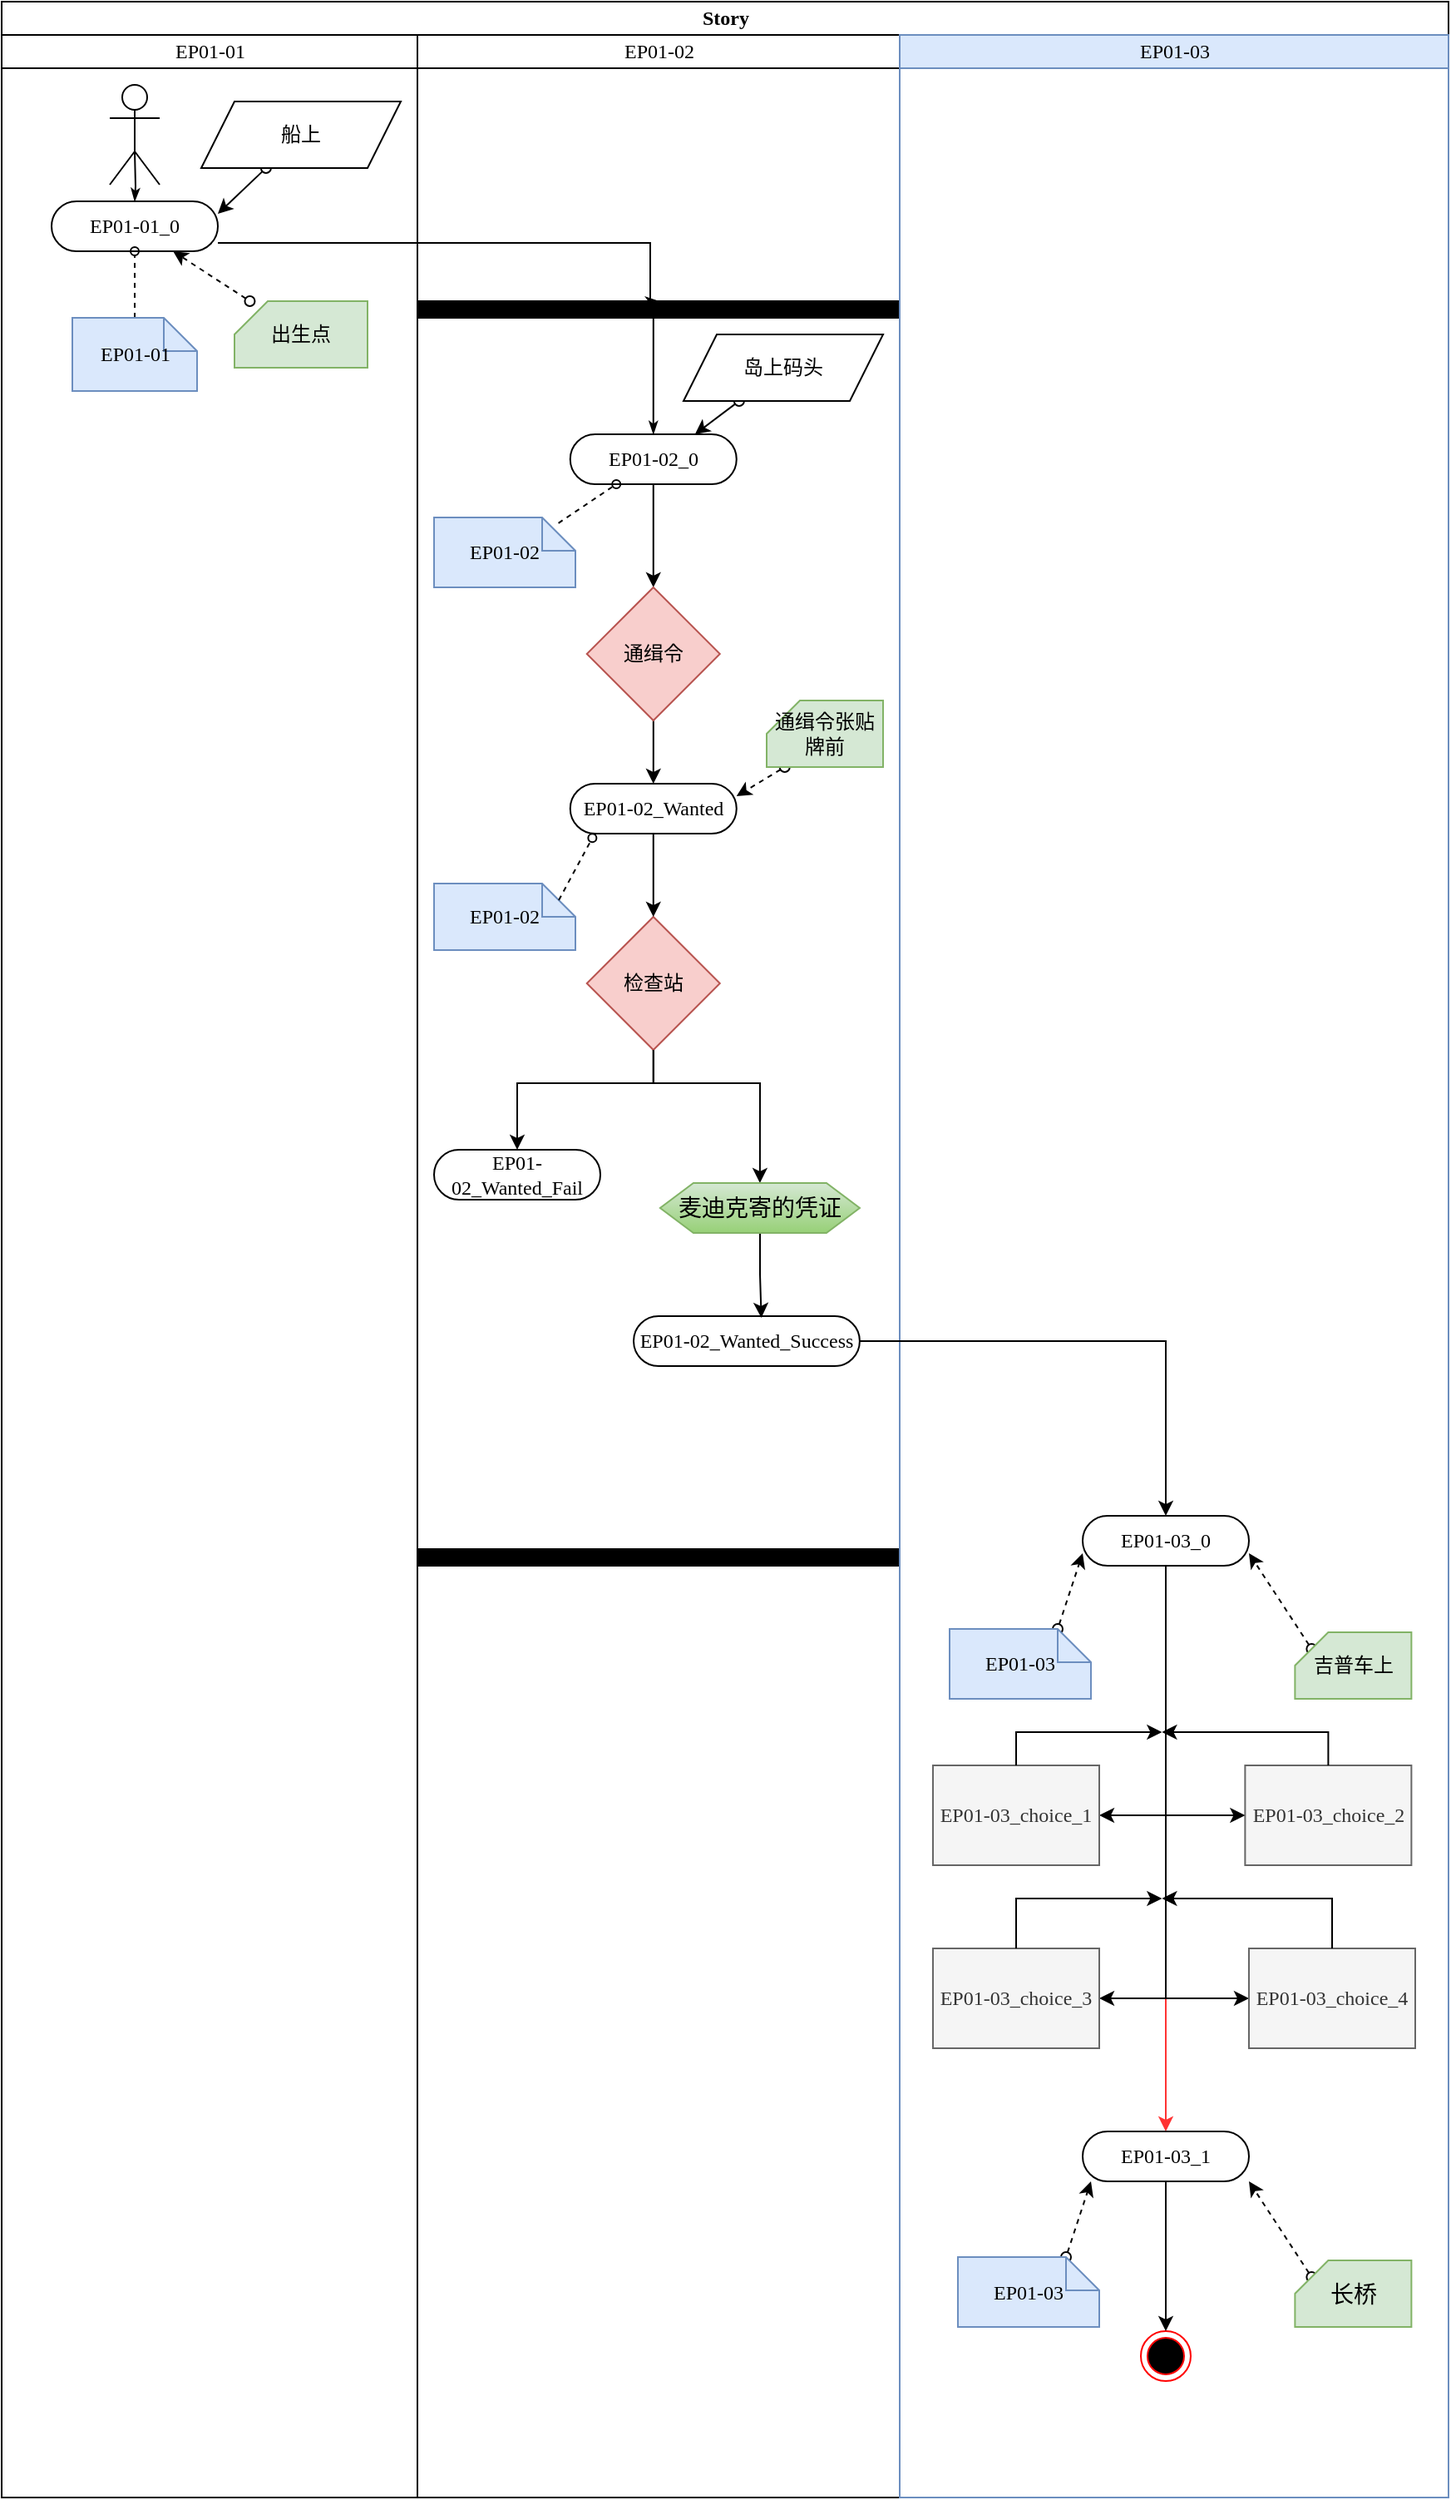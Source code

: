 <mxfile version="14.4.8" type="github">
  <diagram id="_a_BNXXkeJS8dzdbOXy6" name="Page-1">
    <mxGraphModel dx="1038" dy="1717" grid="1" gridSize="10" guides="1" tooltips="1" connect="1" arrows="1" fold="1" page="1" pageScale="1" pageWidth="827" pageHeight="1169" math="0" shadow="0">
      <root>
        <mxCell id="0" />
        <mxCell id="1" parent="0" />
        <mxCell id="cG7CtrtehDWe-CAibIM2-1" value="Story" style="swimlane;html=1;childLayout=stackLayout;startSize=20;rounded=0;shadow=0;comic=0;labelBackgroundColor=none;strokeWidth=1;fontFamily=Verdana;fontSize=12;align=center;" vertex="1" parent="1">
          <mxGeometry x="30" y="-1080" width="870" height="1500" as="geometry" />
        </mxCell>
        <mxCell id="cG7CtrtehDWe-CAibIM2-2" value="&lt;span style=&quot;font-family: &amp;#34;verdana&amp;#34; ; font-weight: 400&quot;&gt;EP01-01&lt;/span&gt;" style="swimlane;html=1;startSize=20;" vertex="1" parent="cG7CtrtehDWe-CAibIM2-1">
          <mxGeometry y="20" width="250" height="1480" as="geometry" />
        </mxCell>
        <mxCell id="cG7CtrtehDWe-CAibIM2-3" value="EP01-01_0" style="rounded=1;whiteSpace=wrap;html=1;shadow=0;comic=0;labelBackgroundColor=none;strokeWidth=1;fontFamily=Verdana;fontSize=12;align=center;arcSize=50;" vertex="1" parent="cG7CtrtehDWe-CAibIM2-2">
          <mxGeometry x="30" y="100" width="100" height="30" as="geometry" />
        </mxCell>
        <mxCell id="cG7CtrtehDWe-CAibIM2-4" style="edgeStyle=none;rounded=0;html=1;dashed=1;labelBackgroundColor=none;startArrow=none;startFill=0;startSize=5;endArrow=oval;endFill=0;endSize=5;jettySize=auto;orthogonalLoop=1;strokeWidth=1;fontFamily=Verdana;fontSize=12;entryX=0.5;entryY=1;entryDx=0;entryDy=0;exitX=0.5;exitY=0;exitDx=0;exitDy=0;exitPerimeter=0;" edge="1" parent="cG7CtrtehDWe-CAibIM2-2" source="cG7CtrtehDWe-CAibIM2-6" target="cG7CtrtehDWe-CAibIM2-3">
          <mxGeometry relative="1" as="geometry">
            <mxPoint x="150" y="257.878" as="sourcePoint" />
            <mxPoint x="112.955" y="238" as="targetPoint" />
          </mxGeometry>
        </mxCell>
        <mxCell id="cG7CtrtehDWe-CAibIM2-5" style="edgeStyle=orthogonalEdgeStyle;rounded=0;html=1;labelBackgroundColor=none;startArrow=none;startFill=0;startSize=5;endArrow=classicThin;endFill=1;endSize=5;jettySize=auto;orthogonalLoop=1;strokeWidth=1;fontFamily=Verdana;fontSize=12" edge="1" parent="cG7CtrtehDWe-CAibIM2-2" target="cG7CtrtehDWe-CAibIM2-3">
          <mxGeometry relative="1" as="geometry">
            <mxPoint x="80" y="70" as="sourcePoint" />
          </mxGeometry>
        </mxCell>
        <mxCell id="cG7CtrtehDWe-CAibIM2-6" value="EP01-01" style="shape=note;whiteSpace=wrap;html=1;rounded=0;shadow=0;comic=0;labelBackgroundColor=none;strokeWidth=1;fontFamily=Verdana;fontSize=12;align=center;size=20;fillColor=#dae8fc;strokeColor=#6c8ebf;" vertex="1" parent="cG7CtrtehDWe-CAibIM2-2">
          <mxGeometry x="42.5" y="170" width="75" height="44" as="geometry" />
        </mxCell>
        <mxCell id="cG7CtrtehDWe-CAibIM2-7" value="" style="shape=umlActor;verticalLabelPosition=bottom;verticalAlign=top;html=1;outlineConnect=0;" vertex="1" parent="cG7CtrtehDWe-CAibIM2-2">
          <mxGeometry x="65" y="30" width="30" height="60" as="geometry" />
        </mxCell>
        <mxCell id="cG7CtrtehDWe-CAibIM2-8" style="edgeStyle=none;rounded=0;orthogonalLoop=1;jettySize=auto;html=1;dashed=1;startArrow=oval;startFill=0;" edge="1" parent="cG7CtrtehDWe-CAibIM2-2" source="cG7CtrtehDWe-CAibIM2-9" target="cG7CtrtehDWe-CAibIM2-3">
          <mxGeometry relative="1" as="geometry" />
        </mxCell>
        <mxCell id="cG7CtrtehDWe-CAibIM2-9" value="出生点" style="shape=card;whiteSpace=wrap;html=1;size=20;fillColor=#d5e8d4;strokeColor=#82b366;" vertex="1" parent="cG7CtrtehDWe-CAibIM2-2">
          <mxGeometry x="140" y="160" width="80" height="40" as="geometry" />
        </mxCell>
        <mxCell id="cG7CtrtehDWe-CAibIM2-10" style="edgeStyle=none;rounded=0;orthogonalLoop=1;jettySize=auto;html=1;entryX=1;entryY=0.25;entryDx=0;entryDy=0;startArrow=oval;startFill=0;" edge="1" parent="cG7CtrtehDWe-CAibIM2-2" source="cG7CtrtehDWe-CAibIM2-11" target="cG7CtrtehDWe-CAibIM2-3">
          <mxGeometry relative="1" as="geometry" />
        </mxCell>
        <mxCell id="cG7CtrtehDWe-CAibIM2-11" value="船上" style="shape=parallelogram;perimeter=parallelogramPerimeter;whiteSpace=wrap;html=1;fixedSize=1;" vertex="1" parent="cG7CtrtehDWe-CAibIM2-2">
          <mxGeometry x="120" y="40" width="120" height="40" as="geometry" />
        </mxCell>
        <mxCell id="cG7CtrtehDWe-CAibIM2-12" style="edgeStyle=orthogonalEdgeStyle;rounded=0;html=1;entryX=0.5;entryY=0;labelBackgroundColor=none;startArrow=none;startFill=0;startSize=5;endArrow=classicThin;endFill=1;endSize=5;jettySize=auto;orthogonalLoop=1;strokeWidth=1;fontFamily=Verdana;fontSize=12" edge="1" parent="cG7CtrtehDWe-CAibIM2-1" source="cG7CtrtehDWe-CAibIM2-3" target="cG7CtrtehDWe-CAibIM2-14">
          <mxGeometry relative="1" as="geometry">
            <Array as="points">
              <mxPoint x="390" y="145" />
            </Array>
          </mxGeometry>
        </mxCell>
        <mxCell id="cG7CtrtehDWe-CAibIM2-13" value="&lt;span style=&quot;font-family: &amp;#34;verdana&amp;#34; ; font-weight: 400&quot;&gt;EP01-02&lt;/span&gt;" style="swimlane;html=1;startSize=20;" vertex="1" parent="cG7CtrtehDWe-CAibIM2-1">
          <mxGeometry x="250" y="20" width="290" height="1480" as="geometry" />
        </mxCell>
        <mxCell id="cG7CtrtehDWe-CAibIM2-14" value="" style="whiteSpace=wrap;html=1;rounded=0;shadow=0;comic=0;labelBackgroundColor=none;strokeWidth=1;fillColor=#000000;fontFamily=Verdana;fontSize=12;align=center;rotation=0;" vertex="1" parent="cG7CtrtehDWe-CAibIM2-13">
          <mxGeometry y="160" width="290" height="10" as="geometry" />
        </mxCell>
        <mxCell id="cG7CtrtehDWe-CAibIM2-15" style="edgeStyle=orthogonalEdgeStyle;rounded=0;orthogonalLoop=1;jettySize=auto;html=1;" edge="1" parent="cG7CtrtehDWe-CAibIM2-13" source="cG7CtrtehDWe-CAibIM2-16" target="cG7CtrtehDWe-CAibIM2-29">
          <mxGeometry relative="1" as="geometry" />
        </mxCell>
        <mxCell id="cG7CtrtehDWe-CAibIM2-16" value="EP01-02_0" style="rounded=1;whiteSpace=wrap;html=1;shadow=0;comic=0;labelBackgroundColor=none;strokeWidth=1;fontFamily=Verdana;fontSize=12;align=center;arcSize=50;" vertex="1" parent="cG7CtrtehDWe-CAibIM2-13">
          <mxGeometry x="91.88" y="240" width="100" height="30" as="geometry" />
        </mxCell>
        <mxCell id="cG7CtrtehDWe-CAibIM2-17" style="edgeStyle=orthogonalEdgeStyle;rounded=0;html=1;exitX=0.25;exitY=1;entryX=0.5;entryY=0;labelBackgroundColor=none;startArrow=none;startFill=0;startSize=5;endArrow=classicThin;endFill=1;endSize=5;jettySize=auto;orthogonalLoop=1;strokeWidth=1;fontFamily=Verdana;fontSize=12" edge="1" parent="cG7CtrtehDWe-CAibIM2-13" source="cG7CtrtehDWe-CAibIM2-14" target="cG7CtrtehDWe-CAibIM2-16">
          <mxGeometry relative="1" as="geometry">
            <Array as="points">
              <mxPoint x="142" y="170" />
            </Array>
          </mxGeometry>
        </mxCell>
        <mxCell id="cG7CtrtehDWe-CAibIM2-18" style="edgeStyle=none;rounded=0;html=1;labelBackgroundColor=none;startArrow=none;startFill=0;startSize=5;endArrow=oval;endFill=0;endSize=5;jettySize=auto;orthogonalLoop=1;strokeWidth=1;fontFamily=Verdana;fontSize=12;dashed=1;exitX=0.88;exitY=0.081;exitDx=0;exitDy=0;exitPerimeter=0;" edge="1" parent="cG7CtrtehDWe-CAibIM2-13" source="cG7CtrtehDWe-CAibIM2-19" target="cG7CtrtehDWe-CAibIM2-16">
          <mxGeometry relative="1" as="geometry">
            <mxPoint x="85.005" y="254" as="sourcePoint" />
          </mxGeometry>
        </mxCell>
        <mxCell id="cG7CtrtehDWe-CAibIM2-19" value="EP01-02" style="shape=note;whiteSpace=wrap;html=1;rounded=0;shadow=0;comic=0;labelBackgroundColor=none;strokeWidth=1;fontFamily=Verdana;fontSize=12;align=center;size=20;fillColor=#dae8fc;strokeColor=#6c8ebf;" vertex="1" parent="cG7CtrtehDWe-CAibIM2-13">
          <mxGeometry x="10.0" y="290" width="85" height="42" as="geometry" />
        </mxCell>
        <mxCell id="cG7CtrtehDWe-CAibIM2-20" style="edgeStyle=none;rounded=0;orthogonalLoop=1;jettySize=auto;html=1;dashed=1;startArrow=oval;startFill=0;entryX=1;entryY=0.25;entryDx=0;entryDy=0;" edge="1" parent="cG7CtrtehDWe-CAibIM2-13" target="cG7CtrtehDWe-CAibIM2-25">
          <mxGeometry relative="1" as="geometry">
            <mxPoint x="220.877" y="440" as="sourcePoint" />
          </mxGeometry>
        </mxCell>
        <mxCell id="cG7CtrtehDWe-CAibIM2-21" value="通缉令张贴牌前" style="shape=card;whiteSpace=wrap;html=1;size=20;fillColor=#d5e8d4;strokeColor=#82b366;" vertex="1" parent="cG7CtrtehDWe-CAibIM2-13">
          <mxGeometry x="210" y="400" width="70" height="40" as="geometry" />
        </mxCell>
        <mxCell id="cG7CtrtehDWe-CAibIM2-22" value="" style="whiteSpace=wrap;html=1;rounded=0;shadow=0;comic=0;labelBackgroundColor=none;strokeWidth=1;fillColor=#000000;fontFamily=Verdana;fontSize=12;align=center;rotation=0;" vertex="1" parent="cG7CtrtehDWe-CAibIM2-13">
          <mxGeometry y="910" width="290" height="10" as="geometry" />
        </mxCell>
        <mxCell id="cG7CtrtehDWe-CAibIM2-23" style="edgeStyle=none;rounded=0;orthogonalLoop=1;jettySize=auto;html=1;entryX=0.75;entryY=0;entryDx=0;entryDy=0;startArrow=oval;startFill=0;" edge="1" parent="cG7CtrtehDWe-CAibIM2-13" source="cG7CtrtehDWe-CAibIM2-24" target="cG7CtrtehDWe-CAibIM2-16">
          <mxGeometry relative="1" as="geometry">
            <mxPoint x="170" y="117.5" as="targetPoint" />
          </mxGeometry>
        </mxCell>
        <mxCell id="cG7CtrtehDWe-CAibIM2-24" value="岛上码头" style="shape=parallelogram;perimeter=parallelogramPerimeter;whiteSpace=wrap;html=1;fixedSize=1;" vertex="1" parent="cG7CtrtehDWe-CAibIM2-13">
          <mxGeometry x="160" y="180" width="120" height="40" as="geometry" />
        </mxCell>
        <mxCell id="cG7CtrtehDWe-CAibIM2-25" value="EP01-02_Wanted" style="rounded=1;whiteSpace=wrap;html=1;shadow=0;comic=0;labelBackgroundColor=none;strokeWidth=1;fontFamily=Verdana;fontSize=12;align=center;arcSize=50;" vertex="1" parent="cG7CtrtehDWe-CAibIM2-13">
          <mxGeometry x="91.88" y="450" width="100" height="30" as="geometry" />
        </mxCell>
        <mxCell id="cG7CtrtehDWe-CAibIM2-26" value="EP01-02" style="shape=note;whiteSpace=wrap;html=1;rounded=0;shadow=0;comic=0;labelBackgroundColor=none;strokeWidth=1;fontFamily=Verdana;fontSize=12;align=center;size=20;fillColor=#dae8fc;strokeColor=#6c8ebf;" vertex="1" parent="cG7CtrtehDWe-CAibIM2-13">
          <mxGeometry x="10" y="510" width="85" height="40" as="geometry" />
        </mxCell>
        <mxCell id="cG7CtrtehDWe-CAibIM2-27" style="edgeStyle=none;rounded=0;html=1;labelBackgroundColor=none;startArrow=none;startFill=0;startSize=5;endArrow=oval;endFill=0;endSize=5;jettySize=auto;orthogonalLoop=1;strokeWidth=1;fontFamily=Verdana;fontSize=12;dashed=1;exitX=0;exitY=0;exitDx=75;exitDy=10;exitPerimeter=0;entryX=0.133;entryY=1.087;entryDx=0;entryDy=0;entryPerimeter=0;" edge="1" parent="cG7CtrtehDWe-CAibIM2-13" target="cG7CtrtehDWe-CAibIM2-25">
          <mxGeometry relative="1" as="geometry">
            <mxPoint x="85" y="520" as="sourcePoint" />
            <mxPoint x="130.196" y="380" as="targetPoint" />
          </mxGeometry>
        </mxCell>
        <mxCell id="cG7CtrtehDWe-CAibIM2-28" style="edgeStyle=orthogonalEdgeStyle;rounded=0;orthogonalLoop=1;jettySize=auto;html=1;entryX=0.5;entryY=0;entryDx=0;entryDy=0;" edge="1" parent="cG7CtrtehDWe-CAibIM2-13" source="cG7CtrtehDWe-CAibIM2-29" target="cG7CtrtehDWe-CAibIM2-25">
          <mxGeometry relative="1" as="geometry" />
        </mxCell>
        <mxCell id="cG7CtrtehDWe-CAibIM2-29" value="通缉令" style="rhombus;whiteSpace=wrap;html=1;align=center;fillColor=#f8cecc;strokeColor=#b85450;" vertex="1" parent="cG7CtrtehDWe-CAibIM2-13">
          <mxGeometry x="101.88" y="332" width="80" height="80" as="geometry" />
        </mxCell>
        <mxCell id="cG7CtrtehDWe-CAibIM2-30" style="edgeStyle=orthogonalEdgeStyle;rounded=0;orthogonalLoop=1;jettySize=auto;html=1;entryX=0.5;entryY=0;entryDx=0;entryDy=0;strokeColor=#000000;" edge="1" parent="cG7CtrtehDWe-CAibIM2-13" source="cG7CtrtehDWe-CAibIM2-31" target="cG7CtrtehDWe-CAibIM2-36">
          <mxGeometry relative="1" as="geometry">
            <Array as="points">
              <mxPoint x="142" y="630" />
              <mxPoint x="206" y="630" />
            </Array>
          </mxGeometry>
        </mxCell>
        <mxCell id="cG7CtrtehDWe-CAibIM2-31" value="检查站" style="rhombus;whiteSpace=wrap;html=1;align=center;fillColor=#f8cecc;strokeColor=#b85450;" vertex="1" parent="cG7CtrtehDWe-CAibIM2-13">
          <mxGeometry x="101.88" y="530" width="80" height="80" as="geometry" />
        </mxCell>
        <mxCell id="cG7CtrtehDWe-CAibIM2-32" style="edgeStyle=orthogonalEdgeStyle;rounded=0;orthogonalLoop=1;jettySize=auto;html=1;entryX=0.5;entryY=0;entryDx=0;entryDy=0;" edge="1" parent="cG7CtrtehDWe-CAibIM2-13" source="cG7CtrtehDWe-CAibIM2-25" target="cG7CtrtehDWe-CAibIM2-31">
          <mxGeometry relative="1" as="geometry" />
        </mxCell>
        <mxCell id="cG7CtrtehDWe-CAibIM2-33" value="EP01-02_Wanted_Fail" style="rounded=1;whiteSpace=wrap;html=1;shadow=0;comic=0;labelBackgroundColor=none;strokeWidth=1;fontFamily=Verdana;fontSize=12;align=center;arcSize=50;" vertex="1" parent="cG7CtrtehDWe-CAibIM2-13">
          <mxGeometry x="10" y="670" width="100" height="30" as="geometry" />
        </mxCell>
        <mxCell id="cG7CtrtehDWe-CAibIM2-34" value="EP01-02_Wanted_Success" style="rounded=1;whiteSpace=wrap;html=1;shadow=0;comic=0;labelBackgroundColor=none;strokeWidth=1;fontFamily=Verdana;fontSize=12;align=center;arcSize=50;" vertex="1" parent="cG7CtrtehDWe-CAibIM2-13">
          <mxGeometry x="130" y="770" width="135.95" height="30" as="geometry" />
        </mxCell>
        <mxCell id="cG7CtrtehDWe-CAibIM2-35" style="edgeStyle=orthogonalEdgeStyle;rounded=0;orthogonalLoop=1;jettySize=auto;html=1;entryX=0.565;entryY=0.033;entryDx=0;entryDy=0;entryPerimeter=0;strokeColor=#000000;" edge="1" parent="cG7CtrtehDWe-CAibIM2-13" source="cG7CtrtehDWe-CAibIM2-36" target="cG7CtrtehDWe-CAibIM2-34">
          <mxGeometry relative="1" as="geometry" />
        </mxCell>
        <mxCell id="cG7CtrtehDWe-CAibIM2-36" value="&lt;span style=&quot;font-size: 10.5pt&quot;&gt;麦迪克寄的凭证&lt;/span&gt;" style="shape=hexagon;perimeter=hexagonPerimeter2;whiteSpace=wrap;html=1;fixedSize=1;gradientColor=#97d077;fillColor=#d5e8d4;strokeColor=#82b366;" vertex="1" parent="cG7CtrtehDWe-CAibIM2-13">
          <mxGeometry x="145.95" y="690" width="120" height="30" as="geometry" />
        </mxCell>
        <mxCell id="cG7CtrtehDWe-CAibIM2-37" value="&lt;span style=&quot;font-family: &amp;#34;verdana&amp;#34; ; font-weight: 400&quot;&gt;EP01-03&lt;/span&gt;" style="swimlane;html=1;startSize=20;fillColor=#dae8fc;strokeColor=#6c8ebf;" vertex="1" parent="cG7CtrtehDWe-CAibIM2-1">
          <mxGeometry x="540" y="20" width="330" height="1480" as="geometry" />
        </mxCell>
        <mxCell id="cG7CtrtehDWe-CAibIM2-38" style="rounded=0;html=1;labelBackgroundColor=none;startArrow=none;startFill=0;startSize=5;endArrow=classicThin;endFill=1;endSize=5;jettySize=auto;orthogonalLoop=1;strokeWidth=1;fontFamily=Verdana;fontSize=12" edge="1" parent="cG7CtrtehDWe-CAibIM2-37">
          <mxGeometry relative="1" as="geometry">
            <mxPoint x="61.25" y="268" as="targetPoint" />
          </mxGeometry>
        </mxCell>
        <mxCell id="cG7CtrtehDWe-CAibIM2-39" style="edgeStyle=none;rounded=0;html=1;labelBackgroundColor=none;startArrow=none;startFill=0;startSize=5;endArrow=classicThin;endFill=1;endSize=5;jettySize=auto;orthogonalLoop=1;strokeWidth=1;fontFamily=Verdana;fontSize=12" edge="1" parent="cG7CtrtehDWe-CAibIM2-37">
          <mxGeometry relative="1" as="geometry">
            <mxPoint x="35" y="367.222" as="targetPoint" />
          </mxGeometry>
        </mxCell>
        <mxCell id="cG7CtrtehDWe-CAibIM2-40" style="edgeStyle=none;rounded=0;html=1;labelBackgroundColor=none;startArrow=none;startFill=0;startSize=5;endArrow=classicThin;endFill=1;endSize=5;jettySize=auto;orthogonalLoop=1;strokeWidth=1;fontFamily=Verdana;fontSize=12" edge="1" parent="cG7CtrtehDWe-CAibIM2-37">
          <mxGeometry relative="1" as="geometry">
            <mxPoint x="70.565" y="298" as="sourcePoint" />
          </mxGeometry>
        </mxCell>
        <mxCell id="cG7CtrtehDWe-CAibIM2-41" style="edgeStyle=none;rounded=0;html=1;dashed=1;labelBackgroundColor=none;startArrow=none;startFill=0;startSize=5;endArrow=oval;endFill=0;endSize=5;jettySize=auto;orthogonalLoop=1;strokeWidth=1;fontFamily=Verdana;fontSize=12" edge="1" parent="cG7CtrtehDWe-CAibIM2-37">
          <mxGeometry relative="1" as="geometry">
            <mxPoint x="160" y="257.878" as="sourcePoint" />
          </mxGeometry>
        </mxCell>
        <mxCell id="cG7CtrtehDWe-CAibIM2-42" style="edgeStyle=none;rounded=0;html=1;dashed=1;labelBackgroundColor=none;startArrow=none;startFill=0;startSize=5;endArrow=oval;endFill=0;endSize=5;jettySize=auto;orthogonalLoop=1;strokeWidth=1;fontFamily=Verdana;fontSize=12" edge="1" parent="cG7CtrtehDWe-CAibIM2-37">
          <mxGeometry relative="1" as="geometry">
            <mxPoint x="85" y="281.814" as="targetPoint" />
          </mxGeometry>
        </mxCell>
        <mxCell id="cG7CtrtehDWe-CAibIM2-43" style="edgeStyle=none;rounded=0;html=1;dashed=1;labelBackgroundColor=none;startArrow=none;startFill=0;startSize=5;endArrow=oval;endFill=0;endSize=5;jettySize=auto;orthogonalLoop=1;strokeWidth=1;fontFamily=Verdana;fontSize=12" edge="1" parent="cG7CtrtehDWe-CAibIM2-37">
          <mxGeometry relative="1" as="geometry">
            <mxPoint x="154.744" y="415" as="sourcePoint" />
          </mxGeometry>
        </mxCell>
        <mxCell id="cG7CtrtehDWe-CAibIM2-44" style="edgeStyle=none;rounded=0;html=1;dashed=1;labelBackgroundColor=none;startArrow=none;startFill=0;startSize=5;endArrow=oval;endFill=0;endSize=5;jettySize=auto;orthogonalLoop=1;strokeWidth=1;fontFamily=Verdana;fontSize=12" edge="1" parent="cG7CtrtehDWe-CAibIM2-37">
          <mxGeometry relative="1" as="geometry">
            <mxPoint x="35" y="389.538" as="targetPoint" />
          </mxGeometry>
        </mxCell>
        <mxCell id="cG7CtrtehDWe-CAibIM2-45" style="edgeStyle=orthogonalEdgeStyle;rounded=0;orthogonalLoop=1;jettySize=auto;html=1;entryX=0.5;entryY=0;entryDx=0;entryDy=0;strokeColor=#FF3333;" edge="1" parent="cG7CtrtehDWe-CAibIM2-37" source="cG7CtrtehDWe-CAibIM2-49" target="cG7CtrtehDWe-CAibIM2-60">
          <mxGeometry relative="1" as="geometry" />
        </mxCell>
        <mxCell id="cG7CtrtehDWe-CAibIM2-46" style="edgeStyle=orthogonalEdgeStyle;rounded=0;orthogonalLoop=1;jettySize=auto;html=1;entryX=1;entryY=0.5;entryDx=0;entryDy=0;" edge="1" parent="cG7CtrtehDWe-CAibIM2-37" source="cG7CtrtehDWe-CAibIM2-49" target="cG7CtrtehDWe-CAibIM2-55">
          <mxGeometry relative="1" as="geometry" />
        </mxCell>
        <mxCell id="cG7CtrtehDWe-CAibIM2-47" style="edgeStyle=orthogonalEdgeStyle;rounded=0;orthogonalLoop=1;jettySize=auto;html=1;entryX=0;entryY=0.5;entryDx=0;entryDy=0;" edge="1" parent="cG7CtrtehDWe-CAibIM2-37" source="cG7CtrtehDWe-CAibIM2-49" target="cG7CtrtehDWe-CAibIM2-57">
          <mxGeometry relative="1" as="geometry" />
        </mxCell>
        <mxCell id="cG7CtrtehDWe-CAibIM2-48" style="edgeStyle=orthogonalEdgeStyle;rounded=0;orthogonalLoop=1;jettySize=auto;html=1;entryX=1;entryY=0.5;entryDx=0;entryDy=0;strokeColor=#000000;" edge="1" parent="cG7CtrtehDWe-CAibIM2-37" source="cG7CtrtehDWe-CAibIM2-49" target="cG7CtrtehDWe-CAibIM2-58">
          <mxGeometry relative="1" as="geometry" />
        </mxCell>
        <mxCell id="cG7CtrtehDWe-CAibIM2-49" value="EP01-03_0" style="rounded=1;whiteSpace=wrap;html=1;shadow=0;comic=0;labelBackgroundColor=none;strokeWidth=1;fontFamily=Verdana;fontSize=12;align=center;arcSize=50;" vertex="1" parent="cG7CtrtehDWe-CAibIM2-37">
          <mxGeometry x="110" y="890" width="100" height="30" as="geometry" />
        </mxCell>
        <mxCell id="cG7CtrtehDWe-CAibIM2-50" style="edgeStyle=none;rounded=0;orthogonalLoop=1;jettySize=auto;html=1;entryX=1;entryY=0.75;entryDx=0;entryDy=0;dashed=1;startArrow=oval;startFill=0;exitX=0;exitY=0;exitDx=10;exitDy=10;exitPerimeter=0;" edge="1" parent="cG7CtrtehDWe-CAibIM2-37" source="cG7CtrtehDWe-CAibIM2-51" target="cG7CtrtehDWe-CAibIM2-49">
          <mxGeometry relative="1" as="geometry">
            <mxPoint x="246.294" y="950" as="sourcePoint" />
          </mxGeometry>
        </mxCell>
        <mxCell id="cG7CtrtehDWe-CAibIM2-51" value="吉普车上" style="shape=card;whiteSpace=wrap;html=1;size=20;fillColor=#d5e8d4;strokeColor=#82b366;" vertex="1" parent="cG7CtrtehDWe-CAibIM2-37">
          <mxGeometry x="237.69" y="960" width="70" height="40" as="geometry" />
        </mxCell>
        <mxCell id="cG7CtrtehDWe-CAibIM2-52" style="edgeStyle=none;rounded=0;orthogonalLoop=1;jettySize=auto;html=1;entryX=0;entryY=0.75;entryDx=0;entryDy=0;dashed=1;startArrow=oval;startFill=0;exitX=0;exitY=0;exitDx=65;exitDy=0;exitPerimeter=0;" edge="1" parent="cG7CtrtehDWe-CAibIM2-37" source="cG7CtrtehDWe-CAibIM2-54" target="cG7CtrtehDWe-CAibIM2-49">
          <mxGeometry relative="1" as="geometry">
            <mxPoint x="86.694" y="888" as="sourcePoint" />
          </mxGeometry>
        </mxCell>
        <mxCell id="cG7CtrtehDWe-CAibIM2-53" value="" style="ellipse;html=1;shape=endState;fillColor=#000000;strokeColor=#ff0000;" vertex="1" parent="cG7CtrtehDWe-CAibIM2-37">
          <mxGeometry x="145" y="1380" width="30" height="30" as="geometry" />
        </mxCell>
        <mxCell id="cG7CtrtehDWe-CAibIM2-54" value="EP01-03" style="shape=note;whiteSpace=wrap;html=1;rounded=0;shadow=0;comic=0;labelBackgroundColor=none;strokeWidth=1;fontFamily=Verdana;fontSize=12;align=center;size=20;fillColor=#dae8fc;strokeColor=#6c8ebf;" vertex="1" parent="cG7CtrtehDWe-CAibIM2-37">
          <mxGeometry x="30.0" y="958" width="85" height="42" as="geometry" />
        </mxCell>
        <mxCell id="cG7CtrtehDWe-CAibIM2-55" value="&lt;span style=&quot;font-family: &amp;#34;verdana&amp;#34;&quot;&gt;EP01-03_choice_1&lt;/span&gt;" style="whiteSpace=wrap;html=1;align=center;verticalAlign=middle;treeFolding=1;treeMoving=1;fillColor=#f5f5f5;strokeColor=#666666;fontColor=#333333;" vertex="1" collapsed="1" parent="cG7CtrtehDWe-CAibIM2-37">
          <mxGeometry x="20.0" y="1040" width="100" height="60" as="geometry" />
        </mxCell>
        <mxCell id="cG7CtrtehDWe-CAibIM2-56" value="&lt;span style=&quot;font-family: &amp;#34;verdana&amp;#34;&quot;&gt;EP01-03_choice_2&lt;/span&gt;" style="whiteSpace=wrap;html=1;align=center;verticalAlign=middle;treeFolding=1;treeMoving=1;fillColor=#f5f5f5;strokeColor=#666666;fontColor=#333333;" vertex="1" collapsed="1" parent="cG7CtrtehDWe-CAibIM2-37">
          <mxGeometry x="207.69" y="1040" width="100" height="60" as="geometry" />
        </mxCell>
        <mxCell id="cG7CtrtehDWe-CAibIM2-57" value="&lt;span style=&quot;font-family: &amp;#34;verdana&amp;#34;&quot;&gt;EP01-03_choice_4&lt;/span&gt;" style="whiteSpace=wrap;html=1;align=center;verticalAlign=middle;treeFolding=1;treeMoving=1;fillColor=#f5f5f5;strokeColor=#666666;fontColor=#333333;" vertex="1" parent="cG7CtrtehDWe-CAibIM2-37">
          <mxGeometry x="210.0" y="1150" width="100" height="60" as="geometry" />
        </mxCell>
        <mxCell id="cG7CtrtehDWe-CAibIM2-58" value="&lt;span style=&quot;font-family: &amp;#34;verdana&amp;#34;&quot;&gt;EP01-03_choice_3&lt;/span&gt;" style="whiteSpace=wrap;html=1;align=center;verticalAlign=middle;treeFolding=1;treeMoving=1;fillColor=#f5f5f5;strokeColor=#666666;fontColor=#333333;" vertex="1" parent="cG7CtrtehDWe-CAibIM2-37">
          <mxGeometry x="20.0" y="1150" width="100" height="60" as="geometry" />
        </mxCell>
        <mxCell id="cG7CtrtehDWe-CAibIM2-59" style="edgeStyle=orthogonalEdgeStyle;rounded=0;orthogonalLoop=1;jettySize=auto;html=1;entryX=0.5;entryY=0;entryDx=0;entryDy=0;strokeColor=#000000;" edge="1" parent="cG7CtrtehDWe-CAibIM2-37" source="cG7CtrtehDWe-CAibIM2-60" target="cG7CtrtehDWe-CAibIM2-53">
          <mxGeometry relative="1" as="geometry" />
        </mxCell>
        <mxCell id="cG7CtrtehDWe-CAibIM2-60" value="EP01-03_1" style="rounded=1;whiteSpace=wrap;html=1;shadow=0;comic=0;labelBackgroundColor=none;strokeWidth=1;fontFamily=Verdana;fontSize=12;align=center;arcSize=50;" vertex="1" parent="cG7CtrtehDWe-CAibIM2-37">
          <mxGeometry x="110.0" y="1260" width="100" height="30" as="geometry" />
        </mxCell>
        <mxCell id="cG7CtrtehDWe-CAibIM2-61" style="edgeStyle=none;rounded=0;orthogonalLoop=1;jettySize=auto;html=1;entryX=1;entryY=0.75;entryDx=0;entryDy=0;dashed=1;startArrow=oval;startFill=0;exitX=0;exitY=0;exitDx=10;exitDy=10;exitPerimeter=0;" edge="1" parent="cG7CtrtehDWe-CAibIM2-37" source="cG7CtrtehDWe-CAibIM2-62">
          <mxGeometry relative="1" as="geometry">
            <mxPoint x="-323.706" y="2387.5" as="sourcePoint" />
            <mxPoint x="210.0" y="1290" as="targetPoint" />
          </mxGeometry>
        </mxCell>
        <mxCell id="cG7CtrtehDWe-CAibIM2-62" value="&lt;span style=&quot;font-size: 14px&quot;&gt;长桥&lt;/span&gt;" style="shape=card;whiteSpace=wrap;html=1;size=20;fillColor=#d5e8d4;strokeColor=#82b366;" vertex="1" parent="cG7CtrtehDWe-CAibIM2-37">
          <mxGeometry x="237.69" y="1337.5" width="70" height="40" as="geometry" />
        </mxCell>
        <mxCell id="cG7CtrtehDWe-CAibIM2-63" style="edgeStyle=orthogonalEdgeStyle;rounded=0;orthogonalLoop=1;jettySize=auto;html=1;entryX=0;entryY=0.5;entryDx=0;entryDy=0;exitX=0.5;exitY=1;exitDx=0;exitDy=0;" edge="1" parent="cG7CtrtehDWe-CAibIM2-37" source="cG7CtrtehDWe-CAibIM2-49" target="cG7CtrtehDWe-CAibIM2-56">
          <mxGeometry relative="1" as="geometry">
            <mxPoint x="169.99" y="930" as="sourcePoint" />
            <mxPoint x="130.0" y="1080" as="targetPoint" />
          </mxGeometry>
        </mxCell>
        <mxCell id="cG7CtrtehDWe-CAibIM2-64" style="edgeStyle=none;rounded=0;orthogonalLoop=1;jettySize=auto;html=1;entryX=0;entryY=0.75;entryDx=0;entryDy=0;dashed=1;startArrow=oval;startFill=0;exitX=0;exitY=0;exitDx=65;exitDy=0;exitPerimeter=0;" edge="1" parent="cG7CtrtehDWe-CAibIM2-37" source="cG7CtrtehDWe-CAibIM2-65">
          <mxGeometry relative="1" as="geometry">
            <mxPoint x="-478.306" y="2325.5" as="sourcePoint" />
            <mxPoint x="115.0" y="1290" as="targetPoint" />
          </mxGeometry>
        </mxCell>
        <mxCell id="cG7CtrtehDWe-CAibIM2-65" value="EP01-03" style="shape=note;whiteSpace=wrap;html=1;rounded=0;shadow=0;comic=0;labelBackgroundColor=none;strokeWidth=1;fontFamily=Verdana;fontSize=12;align=center;size=20;fillColor=#dae8fc;strokeColor=#6c8ebf;" vertex="1" parent="cG7CtrtehDWe-CAibIM2-37">
          <mxGeometry x="35.0" y="1335.5" width="85" height="42" as="geometry" />
        </mxCell>
        <mxCell id="cG7CtrtehDWe-CAibIM2-66" style="edgeStyle=orthogonalEdgeStyle;rounded=0;orthogonalLoop=1;jettySize=auto;html=1;entryX=0.5;entryY=0;entryDx=0;entryDy=0;strokeColor=#000000;" edge="1" parent="cG7CtrtehDWe-CAibIM2-1" source="cG7CtrtehDWe-CAibIM2-34" target="cG7CtrtehDWe-CAibIM2-49">
          <mxGeometry relative="1" as="geometry" />
        </mxCell>
        <mxCell id="cG7CtrtehDWe-CAibIM2-67" style="edgeStyle=orthogonalEdgeStyle;rounded=0;orthogonalLoop=1;jettySize=auto;html=1;" edge="1" parent="1" source="cG7CtrtehDWe-CAibIM2-55">
          <mxGeometry relative="1" as="geometry">
            <mxPoint x="727.69" y="-40" as="targetPoint" />
            <Array as="points">
              <mxPoint x="639.69" y="-40" />
            </Array>
          </mxGeometry>
        </mxCell>
        <mxCell id="cG7CtrtehDWe-CAibIM2-68" style="edgeStyle=orthogonalEdgeStyle;rounded=0;orthogonalLoop=1;jettySize=auto;html=1;" edge="1" parent="1" source="cG7CtrtehDWe-CAibIM2-56">
          <mxGeometry relative="1" as="geometry">
            <mxPoint x="727.69" y="-40" as="targetPoint" />
            <Array as="points">
              <mxPoint x="827.69" y="-40" />
              <mxPoint x="767.69" y="-40" />
            </Array>
          </mxGeometry>
        </mxCell>
        <mxCell id="cG7CtrtehDWe-CAibIM2-69" style="edgeStyle=orthogonalEdgeStyle;rounded=0;orthogonalLoop=1;jettySize=auto;html=1;strokeColor=#000000;" edge="1" parent="1" source="cG7CtrtehDWe-CAibIM2-58">
          <mxGeometry relative="1" as="geometry">
            <mxPoint x="727.69" y="60" as="targetPoint" />
            <Array as="points">
              <mxPoint x="639.69" y="60" />
              <mxPoint x="727.69" y="60" />
            </Array>
          </mxGeometry>
        </mxCell>
        <mxCell id="cG7CtrtehDWe-CAibIM2-70" style="edgeStyle=orthogonalEdgeStyle;rounded=0;orthogonalLoop=1;jettySize=auto;html=1;strokeColor=#000000;" edge="1" parent="1" source="cG7CtrtehDWe-CAibIM2-57">
          <mxGeometry relative="1" as="geometry">
            <mxPoint x="727.69" y="60" as="targetPoint" />
            <Array as="points">
              <mxPoint x="829.69" y="60" />
            </Array>
          </mxGeometry>
        </mxCell>
        <mxCell id="cG7CtrtehDWe-CAibIM2-71" style="edgeStyle=orthogonalEdgeStyle;rounded=0;orthogonalLoop=1;jettySize=auto;html=1;strokeColor=#000000;" edge="1" parent="1" source="cG7CtrtehDWe-CAibIM2-31">
          <mxGeometry relative="1" as="geometry">
            <mxPoint x="340" y="-390" as="targetPoint" />
            <Array as="points">
              <mxPoint x="422" y="-430" />
              <mxPoint x="340" y="-430" />
            </Array>
          </mxGeometry>
        </mxCell>
      </root>
    </mxGraphModel>
  </diagram>
</mxfile>

